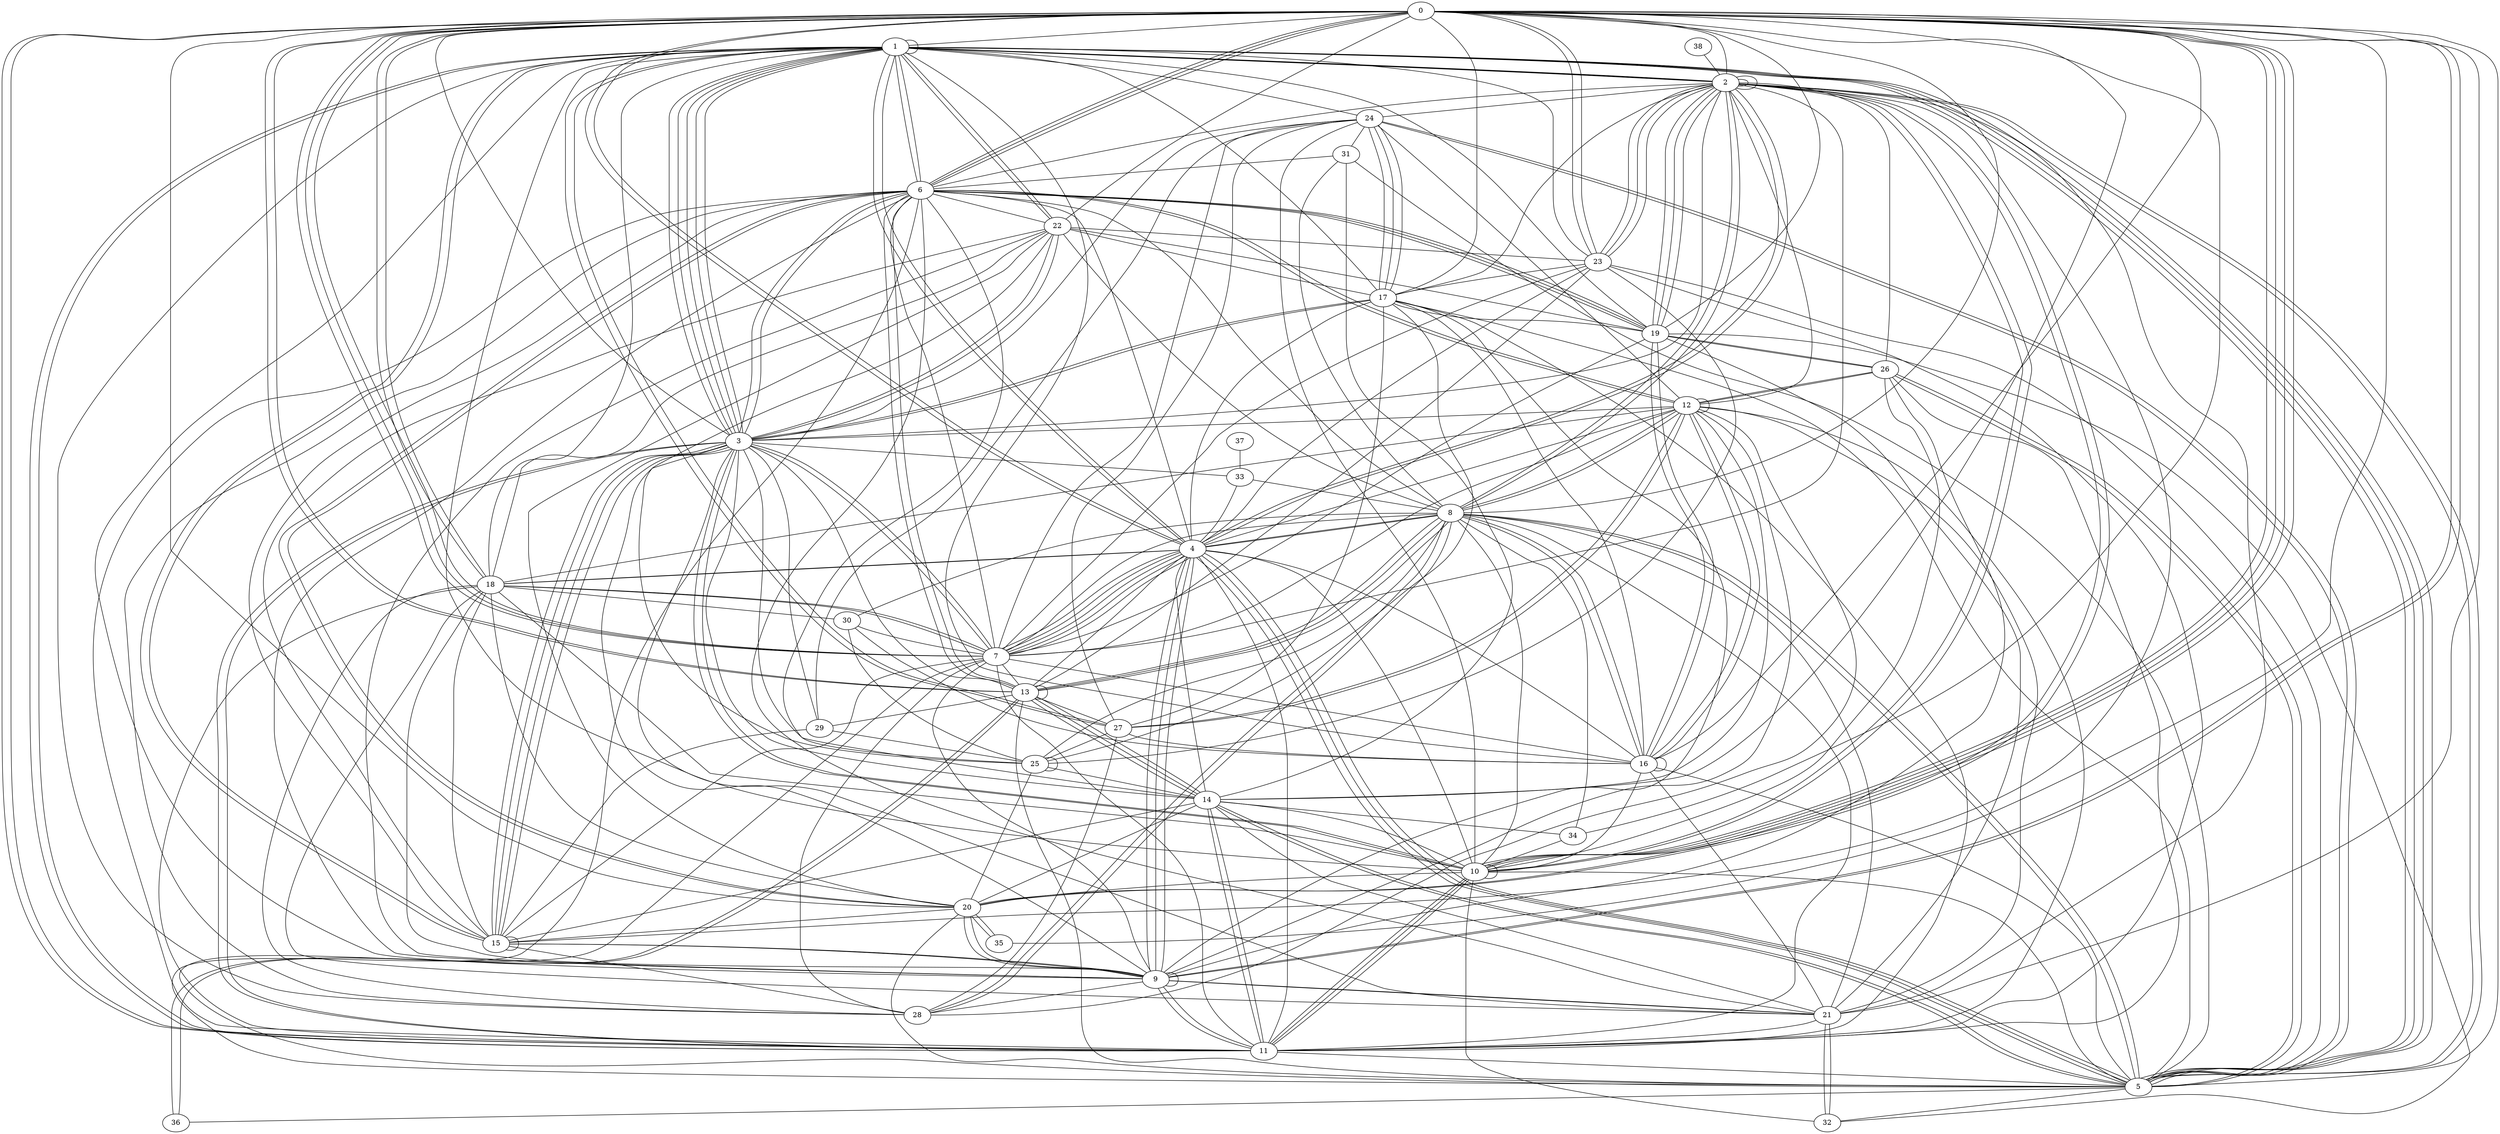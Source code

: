 graph G {
0;
1;
2;
3;
4;
5;
6;
7;
8;
9;
10;
11;
12;
13;
14;
15;
16;
17;
18;
19;
20;
21;
22;
23;
24;
25;
26;
27;
28;
29;
30;
31;
32;
33;
34;
35;
36;
37;
38;
1--22 ;
5--26 ;
18--21 ;
18--11 ;
9--21 ;
0--8 ;
24--1 ;
2--24 ;
2--2 ;
10--20 ;
4--1 ;
9--3 ;
0--35 ;
34--10 ;
1--9 ;
12--18 ;
7--23 ;
12--21 ;
12--3 ;
0--1 ;
15--3 ;
0--16 ;
22--23 ;
9--0 ;
1--2 ;
18--22 ;
16--21 ;
30--8 ;
1--11 ;
17--3 ;
13--5 ;
20--14 ;
10--32 ;
18--20 ;
34--0 ;
3--15 ;
15--18 ;
1--5 ;
4--7 ;
9--20 ;
7--18 ;
11--0 ;
14--12 ;
8--13 ;
11--9 ;
6--11 ;
3--15 ;
2--12 ;
4--17 ;
2--2 ;
9--4 ;
5--24 ;
9--11 ;
0--18 ;
19--2 ;
16--17 ;
26--9 ;
13--14 ;
12--26 ;
11--17 ;
2--23 ;
10--11 ;
33--8 ;
34--8 ;
11--5 ;
38--2 ;
16--10 ;
8--5 ;
2--8 ;
6--1 ;
14--0 ;
4--1 ;
5--7 ;
29--15 ;
17--5 ;
29--24 ;
0--4 ;
24--31 ;
5--20 ;
12--11 ;
17--19 ;
7--0 ;
6--0 ;
19--6 ;
23--4 ;
17--2 ;
17--1 ;
17--0 ;
1--6 ;
19--6 ;
18--10 ;
14--31 ;
21--32 ;
8--4 ;
3--21 ;
24--3 ;
0--9 ;
27--17 ;
10--2 ;
23--11 ;
7--18 ;
14--34 ;
11--14 ;
18--1 ;
28--12 ;
7--4 ;
2--8 ;
25--23 ;
4--13 ;
3--1 ;
28--1 ;
17--22 ;
7--11 ;
5--1 ;
21--9 ;
21--6 ;
4--2 ;
8--12 ;
21--8 ;
15--1 ;
4--7 ;
16--19 ;
3--11 ;
22--19 ;
4--7 ;
0--18 ;
6--5 ;
5--4 ;
16--7 ;
24--7 ;
8--10 ;
1--15 ;
27--1 ;
19--32 ;
4--10 ;
16--16 ;
10--0 ;
10--5 ;
12--9 ;
3--10 ;
3--33 ;
0--7 ;
6--14 ;
2--7 ;
11--0 ;
27--28 ;
28--8 ;
21--32 ;
25--8 ;
21--19 ;
15--7 ;
4--18 ;
25--17 ;
8--11 ;
9--28 ;
26--5 ;
12--6 ;
1--19 ;
6--0 ;
13--23 ;
5--0 ;
14--13 ;
3--6 ;
10--3 ;
19--0 ;
26--10 ;
12--24 ;
4--8 ;
10--2 ;
4--11 ;
9--9 ;
20--6 ;
25--22 ;
6--2 ;
3--1 ;
28--18 ;
37--33 ;
10--10 ;
24--17 ;
13--14 ;
27--25 ;
13--6 ;
0--7 ;
7--13 ;
13--29 ;
23--17 ;
29--3 ;
20--22 ;
26--2 ;
4--33 ;
1--27 ;
12--8 ;
31--8 ;
15--9 ;
4--9 ;
5--31 ;
20--2 ;
3--15 ;
11--10 ;
21--11 ;
13--27 ;
7--3 ;
21--14 ;
15--9 ;
7--4 ;
0--13 ;
4--5 ;
2--5 ;
4--9 ;
18--30 ;
26--12 ;
4--12 ;
36--13 ;
19--6 ;
3--1 ;
24--17 ;
16--4 ;
1--1 ;
27--24 ;
8--16 ;
5--14 ;
35--20 ;
0--23 ;
2--4 ;
20--15 ;
3--14 ;
25--3 ;
3--6 ;
2--1 ;
8--16 ;
0--13 ;
19--2 ;
0--6 ;
15--15 ;
25--14 ;
2--19 ;
16--1 ;
9--20 ;
9--18 ;
30--7 ;
7--12 ;
7--6 ;
16--30 ;
0--2 ;
5--1 ;
9--7 ;
14--10 ;
20--25 ;
1--2 ;
12--12 ;
13--8 ;
31--6 ;
12--6 ;
8--22 ;
2--15 ;
10--0 ;
5--4 ;
7--8 ;
12--27 ;
2--23 ;
5--23 ;
22--3 ;
6--20 ;
4--18 ;
1--22 ;
17--3 ;
12--16 ;
0--21 ;
1--10 ;
20--35 ;
20--0 ;
22--15 ;
1--5 ;
0--10 ;
4--6 ;
2--23 ;
11--10 ;
0--3 ;
7--3 ;
27--16 ;
5--14 ;
19--7 ;
13--13 ;
26--11 ;
11--3 ;
12--27 ;
16--5 ;
9--6 ;
23--1 ;
9--17 ;
13--8 ;
22--0 ;
26--19 ;
9--22 ;
4--14 ;
2--21 ;
1--3 ;
10--0 ;
23--0 ;
19--16 ;
29--25 ;
20--2 ;
13--3 ;
36--13 ;
6--15 ;
10--24 ;
5--36 ;
6--8 ;
8--5 ;
13--6 ;
30--25 ;
25--25 ;
4--0 ;
16--12 ;
11--14 ;
17--24 ;
24--5 ;
19--26 ;
2--5 ;
8--28 ;
15--14 ;
6--22 ;
3--2 ;
28--6 ;
3--1 ;
1--11 ;
22--3 ;
5--32 ;
15--28 ;
7--28 ;
}
